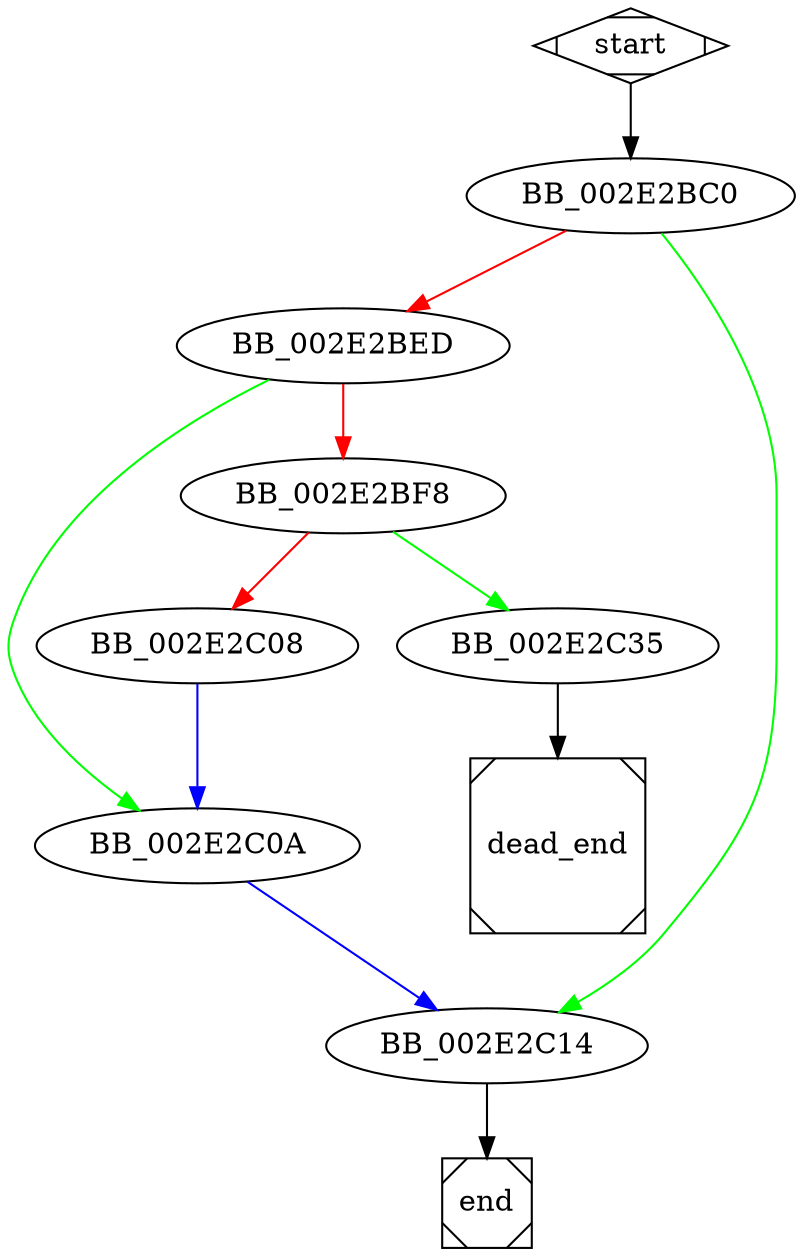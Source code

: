 digraph G {
  start -> BB_002E2BC0;
  
  BB_002E2BC0 -> BB_002E2BED [color=red];
  BB_002E2BC0 -> BB_002E2C14 [color=green];
  
  BB_002E2BED -> BB_002E2BF8 [color=red];
  BB_002E2BED -> BB_002E2C0A [color=green];
  
  BB_002E2BF8 -> BB_002E2C08 [color=red];
  BB_002E2BF8 -> BB_002E2C35 [color=green];
  
  BB_002E2C08 -> BB_002E2C0A [color=blue];
  
  BB_002E2C0A -> BB_002E2C14 [color=blue];
  
  BB_002E2C14 -> end;
  
  BB_002E2C35 -> dead_end;

  start [shape=Mdiamond];
  end [shape=Msquare];
  dead_end [shape=Msquare];
}
